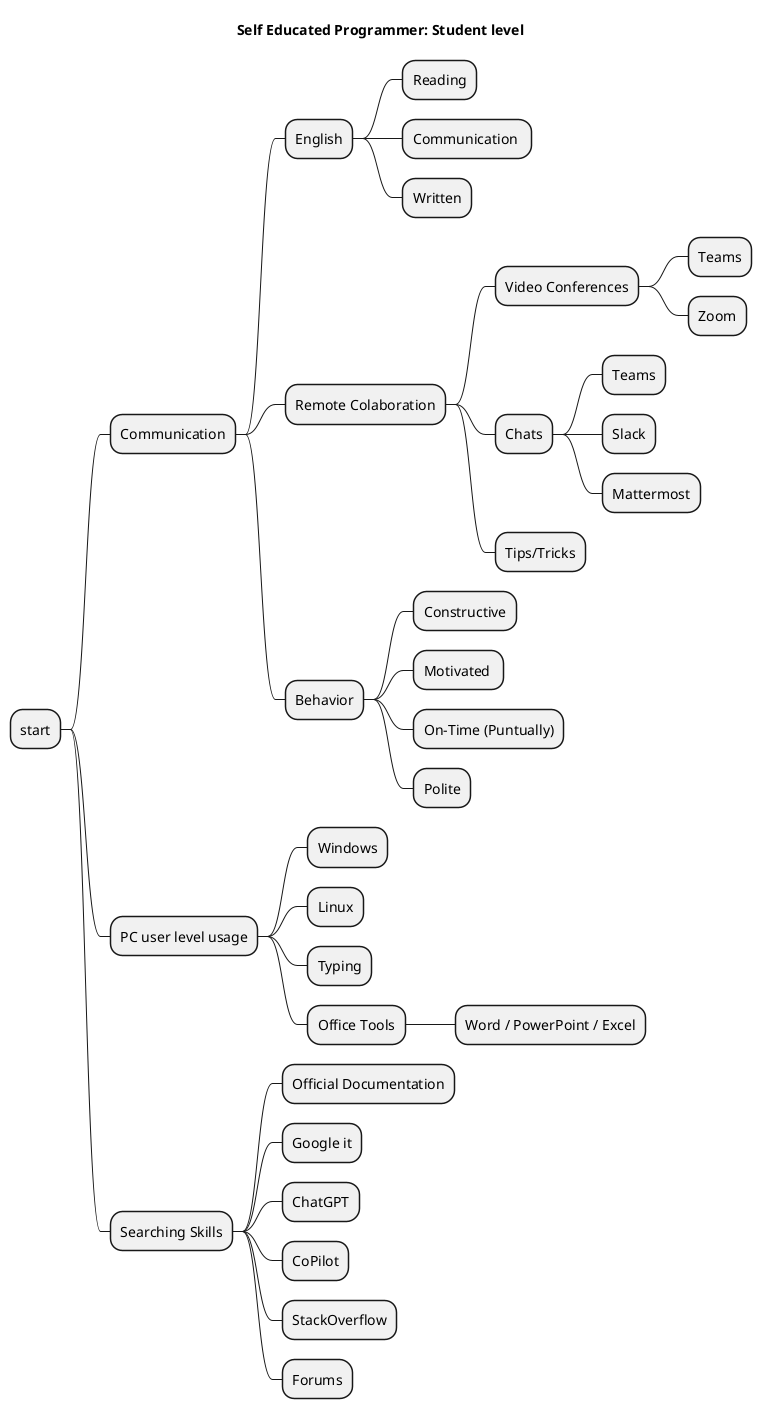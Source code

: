 @startmindmap
title Self Educated Programmer: Student level

* start
** Communication
*** English
**** Reading
**** Communication 
**** Written
*** Remote Colaboration
**** Video Conferences
***** Teams
***** Zoom
**** Chats
***** Teams
***** Slack
***** Mattermost
**** Tips/Tricks
*** Behavior
**** Constructive
**** Motivated 
**** On-Time (Puntually)
**** Polite
** PC user level usage
*** Windows
*** Linux
*** Typing
*** Office Tools
**** Word / PowerPoint / Excel
** Searching Skills
*** Official Documentation
*** Google it
*** ChatGPT
*** CoPilot
*** StackOverflow
*** Forums

@endmindmap
